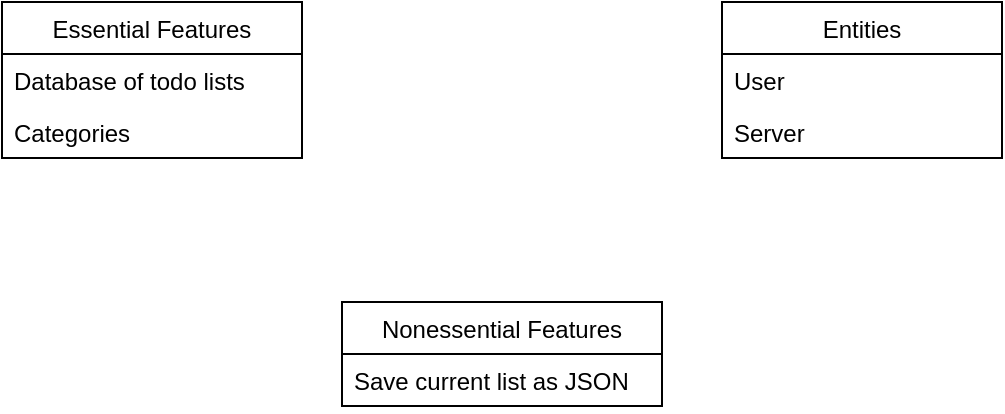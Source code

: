 <mxfile>
    <diagram id="nbbqjYjqqVMIICqMukcB" name="Features">
        <mxGraphModel dx="1748" dy="1157" grid="1" gridSize="10" guides="1" tooltips="1" connect="1" arrows="1" fold="1" page="1" pageScale="1" pageWidth="850" pageHeight="1100" math="0" shadow="0">
            <root>
                <mxCell id="0"/>
                <mxCell id="1" parent="0"/>
                <mxCell id="2" value="Essential Features" style="swimlane;fontStyle=0;childLayout=stackLayout;horizontal=1;startSize=26;horizontalStack=0;resizeParent=1;resizeParentMax=0;resizeLast=0;collapsible=1;marginBottom=0;" parent="1" vertex="1">
                    <mxGeometry x="90" y="100" width="150" height="78" as="geometry"/>
                </mxCell>
                <mxCell id="3" value="Database of todo lists" style="text;strokeColor=none;fillColor=none;align=left;verticalAlign=top;spacingLeft=4;spacingRight=4;overflow=hidden;rotatable=0;points=[[0,0.5],[1,0.5]];portConstraint=eastwest;" parent="2" vertex="1">
                    <mxGeometry y="26" width="150" height="26" as="geometry"/>
                </mxCell>
                <mxCell id="5" value="Categories" style="text;strokeColor=none;fillColor=none;align=left;verticalAlign=top;spacingLeft=4;spacingRight=4;overflow=hidden;rotatable=0;points=[[0,0.5],[1,0.5]];portConstraint=eastwest;" parent="2" vertex="1">
                    <mxGeometry y="52" width="150" height="26" as="geometry"/>
                </mxCell>
                <mxCell id="6" value="Entities" style="swimlane;fontStyle=0;childLayout=stackLayout;horizontal=1;startSize=26;horizontalStack=0;resizeParent=1;resizeParentMax=0;resizeLast=0;collapsible=1;marginBottom=0;" parent="1" vertex="1">
                    <mxGeometry x="450" y="100" width="140" height="78" as="geometry"/>
                </mxCell>
                <mxCell id="7" value="User" style="text;strokeColor=none;fillColor=none;align=left;verticalAlign=top;spacingLeft=4;spacingRight=4;overflow=hidden;rotatable=0;points=[[0,0.5],[1,0.5]];portConstraint=eastwest;" parent="6" vertex="1">
                    <mxGeometry y="26" width="140" height="26" as="geometry"/>
                </mxCell>
                <mxCell id="8" value="Server" style="text;strokeColor=none;fillColor=none;align=left;verticalAlign=top;spacingLeft=4;spacingRight=4;overflow=hidden;rotatable=0;points=[[0,0.5],[1,0.5]];portConstraint=eastwest;" parent="6" vertex="1">
                    <mxGeometry y="52" width="140" height="26" as="geometry"/>
                </mxCell>
                <mxCell id="14" value="Nonessential Features" style="swimlane;fontStyle=0;childLayout=stackLayout;horizontal=1;startSize=26;horizontalStack=0;resizeParent=1;resizeParentMax=0;resizeLast=0;collapsible=1;marginBottom=0;" parent="1" vertex="1">
                    <mxGeometry x="260" y="250" width="160" height="52" as="geometry"/>
                </mxCell>
                <mxCell id="4" value="Save current list as JSON" style="text;strokeColor=none;fillColor=none;align=left;verticalAlign=top;spacingLeft=4;spacingRight=4;overflow=hidden;rotatable=0;points=[[0,0.5],[1,0.5]];portConstraint=eastwest;" parent="14" vertex="1">
                    <mxGeometry y="26" width="160" height="26" as="geometry"/>
                </mxCell>
            </root>
        </mxGraphModel>
    </diagram>
    <diagram id="WpbBY5tPoYnHxHW5R0qc" name="Data Structure">
        <mxGraphModel grid="1" gridSize="10" guides="1" tooltips="1" connect="1" arrows="1" page="1" fold="1" pageScale="1" pageWidth="850" pageHeight="1100" math="0" shadow="0">
            <root>
                <mxCell id="Uqy3nPNcOQ2yUnAyEMJp-0"/>
                <mxCell id="Uqy3nPNcOQ2yUnAyEMJp-1" parent="Uqy3nPNcOQ2yUnAyEMJp-0"/>
                <mxCell id="Uqy3nPNcOQ2yUnAyEMJp-93" value="ToDoItem" style="swimlane;fontStyle=0;childLayout=stackLayout;horizontal=1;startSize=26;horizontalStack=0;resizeParent=1;resizeParentMax=0;resizeLast=0;collapsible=1;marginBottom=0;" parent="Uqy3nPNcOQ2yUnAyEMJp-1" vertex="1">
                    <mxGeometry x="370" y="80" width="80" height="182" as="geometry"/>
                </mxCell>
                <mxCell id="Uqy3nPNcOQ2yUnAyEMJp-94" value="id" style="text;strokeColor=none;fillColor=none;align=left;verticalAlign=top;spacingLeft=4;spacingRight=4;overflow=hidden;rotatable=0;points=[[0,0.5],[1,0.5]];portConstraint=eastwest;" parent="Uqy3nPNcOQ2yUnAyEMJp-93" vertex="1">
                    <mxGeometry y="26" width="80" height="26" as="geometry"/>
                </mxCell>
                <mxCell id="Uqy3nPNcOQ2yUnAyEMJp-95" value="name" style="text;strokeColor=none;fillColor=none;align=left;verticalAlign=top;spacingLeft=4;spacingRight=4;overflow=hidden;rotatable=0;points=[[0,0.5],[1,0.5]];portConstraint=eastwest;" parent="Uqy3nPNcOQ2yUnAyEMJp-93" vertex="1">
                    <mxGeometry y="52" width="80" height="26" as="geometry"/>
                </mxCell>
                <mxCell id="Uqy3nPNcOQ2yUnAyEMJp-96" value="instance_id" style="text;strokeColor=none;fillColor=none;align=left;verticalAlign=top;spacingLeft=4;spacingRight=4;overflow=hidden;rotatable=0;points=[[0,0.5],[1,0.5]];portConstraint=eastwest;" parent="Uqy3nPNcOQ2yUnAyEMJp-93" vertex="1">
                    <mxGeometry y="78" width="80" height="26" as="geometry"/>
                </mxCell>
                <mxCell id="Uqy3nPNcOQ2yUnAyEMJp-99" value="category_id" style="text;strokeColor=none;fillColor=none;align=left;verticalAlign=top;spacingLeft=4;spacingRight=4;overflow=hidden;rotatable=0;points=[[0,0.5],[1,0.5]];portConstraint=eastwest;" parent="Uqy3nPNcOQ2yUnAyEMJp-93" vertex="1">
                    <mxGeometry y="104" width="80" height="26" as="geometry"/>
                </mxCell>
                <mxCell id="Uqy3nPNcOQ2yUnAyEMJp-104" value="list_id" style="text;strokeColor=none;fillColor=none;align=left;verticalAlign=top;spacingLeft=4;spacingRight=4;overflow=hidden;rotatable=0;points=[[0,0.5],[1,0.5]];portConstraint=eastwest;" parent="Uqy3nPNcOQ2yUnAyEMJp-93" vertex="1">
                    <mxGeometry y="130" width="80" height="26" as="geometry"/>
                </mxCell>
                <mxCell id="Uqy3nPNcOQ2yUnAyEMJp-101" value="user_id" style="text;strokeColor=none;fillColor=none;align=left;verticalAlign=top;spacingLeft=4;spacingRight=4;overflow=hidden;rotatable=0;points=[[0,0.5],[1,0.5]];portConstraint=eastwest;" parent="Uqy3nPNcOQ2yUnAyEMJp-93" vertex="1">
                    <mxGeometry y="156" width="80" height="26" as="geometry"/>
                </mxCell>
                <mxCell id="Uqy3nPNcOQ2yUnAyEMJp-105" value="Category" style="swimlane;fontStyle=0;childLayout=stackLayout;horizontal=1;startSize=26;horizontalStack=0;resizeParent=1;resizeParentMax=0;resizeLast=0;collapsible=1;marginBottom=0;" parent="Uqy3nPNcOQ2yUnAyEMJp-1" vertex="1">
                    <mxGeometry x="90" y="90" width="60" height="130" as="geometry"/>
                </mxCell>
                <mxCell id="Uqy3nPNcOQ2yUnAyEMJp-106" value="id" style="text;strokeColor=none;fillColor=none;align=left;verticalAlign=top;spacingLeft=4;spacingRight=4;overflow=hidden;rotatable=0;points=[[0,0.5],[1,0.5]];portConstraint=eastwest;" parent="Uqy3nPNcOQ2yUnAyEMJp-105" vertex="1">
                    <mxGeometry y="26" width="60" height="26" as="geometry"/>
                </mxCell>
                <mxCell id="Uqy3nPNcOQ2yUnAyEMJp-107" value="name" style="text;strokeColor=none;fillColor=none;align=left;verticalAlign=top;spacingLeft=4;spacingRight=4;overflow=hidden;rotatable=0;points=[[0,0.5],[1,0.5]];portConstraint=eastwest;" parent="Uqy3nPNcOQ2yUnAyEMJp-105" vertex="1">
                    <mxGeometry y="52" width="60" height="26" as="geometry"/>
                </mxCell>
                <mxCell id="Uqy3nPNcOQ2yUnAyEMJp-108" value="list_id" style="text;strokeColor=none;fillColor=none;align=left;verticalAlign=top;spacingLeft=4;spacingRight=4;overflow=hidden;rotatable=0;points=[[0,0.5],[1,0.5]];portConstraint=eastwest;" parent="Uqy3nPNcOQ2yUnAyEMJp-105" vertex="1">
                    <mxGeometry y="78" width="60" height="26" as="geometry"/>
                </mxCell>
                <mxCell id="Uqy3nPNcOQ2yUnAyEMJp-109" value="user_id" style="text;strokeColor=none;fillColor=none;align=left;verticalAlign=top;spacingLeft=4;spacingRight=4;overflow=hidden;rotatable=0;points=[[0,0.5],[1,0.5]];portConstraint=eastwest;" parent="Uqy3nPNcOQ2yUnAyEMJp-105" vertex="1">
                    <mxGeometry y="104" width="60" height="26" as="geometry"/>
                </mxCell>
                <mxCell id="Uqy3nPNcOQ2yUnAyEMJp-110" value="List" style="swimlane;fontStyle=0;childLayout=stackLayout;horizontal=1;startSize=26;horizontalStack=0;resizeParent=1;resizeParentMax=0;resizeLast=0;collapsible=1;marginBottom=0;" parent="Uqy3nPNcOQ2yUnAyEMJp-1" vertex="1">
                    <mxGeometry x="90" y="230" width="60" height="104" as="geometry"/>
                </mxCell>
                <mxCell id="Uqy3nPNcOQ2yUnAyEMJp-111" value="id" style="text;strokeColor=none;fillColor=none;align=left;verticalAlign=top;spacingLeft=4;spacingRight=4;overflow=hidden;rotatable=0;points=[[0,0.5],[1,0.5]];portConstraint=eastwest;" parent="Uqy3nPNcOQ2yUnAyEMJp-110" vertex="1">
                    <mxGeometry y="26" width="60" height="26" as="geometry"/>
                </mxCell>
                <mxCell id="Uqy3nPNcOQ2yUnAyEMJp-112" value="name" style="text;strokeColor=none;fillColor=none;align=left;verticalAlign=top;spacingLeft=4;spacingRight=4;overflow=hidden;rotatable=0;points=[[0,0.5],[1,0.5]];portConstraint=eastwest;" parent="Uqy3nPNcOQ2yUnAyEMJp-110" vertex="1">
                    <mxGeometry y="52" width="60" height="26" as="geometry"/>
                </mxCell>
                <mxCell id="Uqy3nPNcOQ2yUnAyEMJp-113" value="user_id" style="text;strokeColor=none;fillColor=none;align=left;verticalAlign=top;spacingLeft=4;spacingRight=4;overflow=hidden;rotatable=0;points=[[0,0.5],[1,0.5]];portConstraint=eastwest;" parent="Uqy3nPNcOQ2yUnAyEMJp-110" vertex="1">
                    <mxGeometry y="78" width="60" height="26" as="geometry"/>
                </mxCell>
                <mxCell id="Uqy3nPNcOQ2yUnAyEMJp-114" value="Instance" style="swimlane;fontStyle=0;childLayout=stackLayout;horizontal=1;startSize=26;horizontalStack=0;resizeParent=1;resizeParentMax=0;resizeLast=0;collapsible=1;marginBottom=0;" parent="Uqy3nPNcOQ2yUnAyEMJp-1" vertex="1">
                    <mxGeometry x="610" y="80" width="60" height="104" as="geometry"/>
                </mxCell>
                <mxCell id="Uqy3nPNcOQ2yUnAyEMJp-115" value="id" style="text;strokeColor=none;fillColor=none;align=left;verticalAlign=top;spacingLeft=4;spacingRight=4;overflow=hidden;rotatable=0;points=[[0,0.5],[1,0.5]];portConstraint=eastwest;" parent="Uqy3nPNcOQ2yUnAyEMJp-114" vertex="1">
                    <mxGeometry y="26" width="60" height="26" as="geometry"/>
                </mxCell>
                <mxCell id="Uqy3nPNcOQ2yUnAyEMJp-116" value="list_id" style="text;strokeColor=none;fillColor=none;align=left;verticalAlign=top;spacingLeft=4;spacingRight=4;overflow=hidden;rotatable=0;points=[[0,0.5],[1,0.5]];portConstraint=eastwest;" parent="Uqy3nPNcOQ2yUnAyEMJp-114" vertex="1">
                    <mxGeometry y="52" width="60" height="26" as="geometry"/>
                </mxCell>
                <mxCell id="Uqy3nPNcOQ2yUnAyEMJp-117" value="user_id" style="text;strokeColor=none;fillColor=none;align=left;verticalAlign=top;spacingLeft=4;spacingRight=4;overflow=hidden;rotatable=0;points=[[0,0.5],[1,0.5]];portConstraint=eastwest;" parent="Uqy3nPNcOQ2yUnAyEMJp-114" vertex="1">
                    <mxGeometry y="78" width="60" height="26" as="geometry"/>
                </mxCell>
                <mxCell id="Uqy3nPNcOQ2yUnAyEMJp-118" value="ToDoInstance" style="swimlane;fontStyle=0;childLayout=stackLayout;horizontal=1;startSize=26;horizontalStack=0;resizeParent=1;resizeParentMax=0;resizeLast=0;collapsible=1;marginBottom=0;" parent="Uqy3nPNcOQ2yUnAyEMJp-1" vertex="1">
                    <mxGeometry x="600" y="200" width="90" height="130" as="geometry"/>
                </mxCell>
                <mxCell id="Uqy3nPNcOQ2yUnAyEMJp-119" value="id" style="text;strokeColor=none;fillColor=none;align=left;verticalAlign=top;spacingLeft=4;spacingRight=4;overflow=hidden;rotatable=0;points=[[0,0.5],[1,0.5]];portConstraint=eastwest;" parent="Uqy3nPNcOQ2yUnAyEMJp-118" vertex="1">
                    <mxGeometry y="26" width="90" height="26" as="geometry"/>
                </mxCell>
                <mxCell id="Uqy3nPNcOQ2yUnAyEMJp-120" value="item_id" style="text;strokeColor=none;fillColor=none;align=left;verticalAlign=top;spacingLeft=4;spacingRight=4;overflow=hidden;rotatable=0;points=[[0,0.5],[1,0.5]];portConstraint=eastwest;" parent="Uqy3nPNcOQ2yUnAyEMJp-118" vertex="1">
                    <mxGeometry y="52" width="90" height="26" as="geometry"/>
                </mxCell>
                <mxCell id="Uqy3nPNcOQ2yUnAyEMJp-140" value="instance_id" style="text;strokeColor=none;fillColor=none;align=left;verticalAlign=top;spacingLeft=4;spacingRight=4;overflow=hidden;rotatable=0;points=[[0,0.5],[1,0.5]];portConstraint=eastwest;" parent="Uqy3nPNcOQ2yUnAyEMJp-118" vertex="1">
                    <mxGeometry y="78" width="90" height="26" as="geometry"/>
                </mxCell>
                <mxCell id="Uqy3nPNcOQ2yUnAyEMJp-121" value="completed" style="text;strokeColor=none;fillColor=none;align=left;verticalAlign=top;spacingLeft=4;spacingRight=4;overflow=hidden;rotatable=0;points=[[0,0.5],[1,0.5]];portConstraint=eastwest;" parent="Uqy3nPNcOQ2yUnAyEMJp-118" vertex="1">
                    <mxGeometry y="104" width="90" height="26" as="geometry"/>
                </mxCell>
                <mxCell id="Uqy3nPNcOQ2yUnAyEMJp-122" value="User" style="swimlane;fontStyle=0;childLayout=stackLayout;horizontal=1;startSize=26;horizontalStack=0;resizeParent=1;resizeParentMax=0;resizeLast=0;collapsible=1;marginBottom=0;" parent="Uqy3nPNcOQ2yUnAyEMJp-1" vertex="1">
                    <mxGeometry x="365" y="320" width="70" height="130" as="geometry"/>
                </mxCell>
                <mxCell id="Uqy3nPNcOQ2yUnAyEMJp-123" value="id" style="text;strokeColor=none;fillColor=none;align=left;verticalAlign=top;spacingLeft=4;spacingRight=4;overflow=hidden;rotatable=0;points=[[0,0.5],[1,0.5]];portConstraint=eastwest;" parent="Uqy3nPNcOQ2yUnAyEMJp-122" vertex="1">
                    <mxGeometry y="26" width="70" height="26" as="geometry"/>
                </mxCell>
                <mxCell id="Uqy3nPNcOQ2yUnAyEMJp-124" value="username" style="text;strokeColor=none;fillColor=none;align=left;verticalAlign=top;spacingLeft=4;spacingRight=4;overflow=hidden;rotatable=0;points=[[0,0.5],[1,0.5]];portConstraint=eastwest;" parent="Uqy3nPNcOQ2yUnAyEMJp-122" vertex="1">
                    <mxGeometry y="52" width="70" height="26" as="geometry"/>
                </mxCell>
                <mxCell id="Uqy3nPNcOQ2yUnAyEMJp-125" value="password" style="text;strokeColor=none;fillColor=none;align=left;verticalAlign=top;spacingLeft=4;spacingRight=4;overflow=hidden;rotatable=0;points=[[0,0.5],[1,0.5]];portConstraint=eastwest;" parent="Uqy3nPNcOQ2yUnAyEMJp-122" vertex="1">
                    <mxGeometry y="78" width="70" height="26" as="geometry"/>
                </mxCell>
                <mxCell id="Uqy3nPNcOQ2yUnAyEMJp-126" value="email" style="text;strokeColor=none;fillColor=none;align=left;verticalAlign=top;spacingLeft=4;spacingRight=4;overflow=hidden;rotatable=0;points=[[0,0.5],[1,0.5]];portConstraint=eastwest;" parent="Uqy3nPNcOQ2yUnAyEMJp-122" vertex="1">
                    <mxGeometry y="104" width="70" height="26" as="geometry"/>
                </mxCell>
                <mxCell id="Uqy3nPNcOQ2yUnAyEMJp-128" style="edgeStyle=none;html=1;exitX=1;exitY=0.5;exitDx=0;exitDy=0;entryX=0;entryY=0.5;entryDx=0;entryDy=0;" parent="Uqy3nPNcOQ2yUnAyEMJp-1" source="Uqy3nPNcOQ2yUnAyEMJp-109" target="Uqy3nPNcOQ2yUnAyEMJp-123" edge="1">
                    <mxGeometry relative="1" as="geometry"/>
                </mxCell>
                <mxCell id="Uqy3nPNcOQ2yUnAyEMJp-129" style="edgeStyle=none;html=1;exitX=1;exitY=0.5;exitDx=0;exitDy=0;entryX=0;entryY=0.5;entryDx=0;entryDy=0;" parent="Uqy3nPNcOQ2yUnAyEMJp-1" source="Uqy3nPNcOQ2yUnAyEMJp-113" target="Uqy3nPNcOQ2yUnAyEMJp-123" edge="1">
                    <mxGeometry relative="1" as="geometry">
                        <mxPoint x="330" y="400" as="targetPoint"/>
                    </mxGeometry>
                </mxCell>
                <mxCell id="Uqy3nPNcOQ2yUnAyEMJp-130" style="edgeStyle=none;html=1;exitX=0;exitY=0.5;exitDx=0;exitDy=0;entryX=1;entryY=0.5;entryDx=0;entryDy=0;" parent="Uqy3nPNcOQ2yUnAyEMJp-1" source="Uqy3nPNcOQ2yUnAyEMJp-117" target="Uqy3nPNcOQ2yUnAyEMJp-123" edge="1">
                    <mxGeometry relative="1" as="geometry"/>
                </mxCell>
                <mxCell id="Uqy3nPNcOQ2yUnAyEMJp-131" style="edgeStyle=none;html=1;exitX=0;exitY=0.5;exitDx=0;exitDy=0;entryX=0;entryY=0.5;entryDx=0;entryDy=0;" parent="Uqy3nPNcOQ2yUnAyEMJp-1" source="Uqy3nPNcOQ2yUnAyEMJp-108" target="Uqy3nPNcOQ2yUnAyEMJp-111" edge="1">
                    <mxGeometry relative="1" as="geometry">
                        <Array as="points">
                            <mxPoint x="40" y="180"/>
                            <mxPoint x="40" y="269"/>
                        </Array>
                    </mxGeometry>
                </mxCell>
                <mxCell id="Uqy3nPNcOQ2yUnAyEMJp-133" style="edgeStyle=none;html=1;entryX=1;entryY=0.5;entryDx=0;entryDy=0;exitX=0;exitY=0.5;exitDx=0;exitDy=0;" parent="Uqy3nPNcOQ2yUnAyEMJp-1" source="Uqy3nPNcOQ2yUnAyEMJp-116" target="Uqy3nPNcOQ2yUnAyEMJp-111" edge="1">
                    <mxGeometry relative="1" as="geometry">
                        <Array as="points">
                            <mxPoint x="530" y="170"/>
                            <mxPoint x="480" y="280"/>
                            <mxPoint x="320" y="280"/>
                            <mxPoint x="320" y="269"/>
                        </Array>
                    </mxGeometry>
                </mxCell>
                <mxCell id="Uqy3nPNcOQ2yUnAyEMJp-135" style="edgeStyle=none;html=1;exitX=0;exitY=0.5;exitDx=0;exitDy=0;entryX=1;entryY=0.5;entryDx=0;entryDy=0;" parent="Uqy3nPNcOQ2yUnAyEMJp-1" source="Uqy3nPNcOQ2yUnAyEMJp-120" target="Uqy3nPNcOQ2yUnAyEMJp-94" edge="1">
                    <mxGeometry relative="1" as="geometry"/>
                </mxCell>
                <mxCell id="Uqy3nPNcOQ2yUnAyEMJp-136" style="edgeStyle=none;html=1;exitX=0;exitY=0.5;exitDx=0;exitDy=0;entryX=0;entryY=0.5;entryDx=0;entryDy=0;" parent="Uqy3nPNcOQ2yUnAyEMJp-1" source="Uqy3nPNcOQ2yUnAyEMJp-101" target="Uqy3nPNcOQ2yUnAyEMJp-123" edge="1">
                    <mxGeometry relative="1" as="geometry">
                        <Array as="points">
                            <mxPoint x="310" y="249"/>
                            <mxPoint x="310" y="359"/>
                        </Array>
                    </mxGeometry>
                </mxCell>
                <mxCell id="Uqy3nPNcOQ2yUnAyEMJp-137" style="edgeStyle=none;html=1;exitX=1;exitY=0.5;exitDx=0;exitDy=0;entryX=0;entryY=0.5;entryDx=0;entryDy=0;" parent="Uqy3nPNcOQ2yUnAyEMJp-1" source="Uqy3nPNcOQ2yUnAyEMJp-96" target="Uqy3nPNcOQ2yUnAyEMJp-115" edge="1">
                    <mxGeometry relative="1" as="geometry"/>
                </mxCell>
                <mxCell id="Uqy3nPNcOQ2yUnAyEMJp-138" style="edgeStyle=none;html=1;exitX=0;exitY=0.5;exitDx=0;exitDy=0;" parent="Uqy3nPNcOQ2yUnAyEMJp-1" source="Uqy3nPNcOQ2yUnAyEMJp-99" edge="1">
                    <mxGeometry relative="1" as="geometry">
                        <mxPoint x="150" y="130" as="targetPoint"/>
                    </mxGeometry>
                </mxCell>
                <mxCell id="Uqy3nPNcOQ2yUnAyEMJp-139" style="edgeStyle=none;html=1;exitX=0;exitY=0.5;exitDx=0;exitDy=0;entryX=1;entryY=0.5;entryDx=0;entryDy=0;" parent="Uqy3nPNcOQ2yUnAyEMJp-1" source="Uqy3nPNcOQ2yUnAyEMJp-104" target="Uqy3nPNcOQ2yUnAyEMJp-111" edge="1">
                    <mxGeometry relative="1" as="geometry"/>
                </mxCell>
                <mxCell id="Uqy3nPNcOQ2yUnAyEMJp-141" style="edgeStyle=none;html=1;exitX=1;exitY=0.5;exitDx=0;exitDy=0;entryX=1;entryY=0.5;entryDx=0;entryDy=0;" parent="Uqy3nPNcOQ2yUnAyEMJp-1" source="Uqy3nPNcOQ2yUnAyEMJp-140" target="Uqy3nPNcOQ2yUnAyEMJp-115" edge="1">
                    <mxGeometry relative="1" as="geometry">
                        <Array as="points">
                            <mxPoint x="730" y="291"/>
                            <mxPoint x="730" y="119"/>
                        </Array>
                    </mxGeometry>
                </mxCell>
            </root>
        </mxGraphModel>
    </diagram>
    <diagram id="gPlf3rLUbqWzzy_stUxQ" name="Flow">
        <mxGraphModel dx="1748" dy="1157" grid="1" gridSize="10" guides="1" tooltips="1" connect="1" arrows="1" fold="1" page="1" pageScale="1" pageWidth="850" pageHeight="1100" math="0" shadow="0">
            <root>
                <mxCell id="ZQZdnVXWnGUUSheUY6LN-0"/>
                <mxCell id="ZQZdnVXWnGUUSheUY6LN-1" parent="ZQZdnVXWnGUUSheUY6LN-0"/>
                <mxCell id="KX8jHL29_EcJp4Djm8Ik-0" value="Home Page" style="ellipse" vertex="1" parent="ZQZdnVXWnGUUSheUY6LN-1">
                    <mxGeometry x="830.378" y="70" width="80" height="30" as="geometry"/>
                </mxCell>
                <mxCell id="KX8jHL29_EcJp4Djm8Ik-1" value="Login" style="rounded=1;" vertex="1" parent="ZQZdnVXWnGUUSheUY6LN-1">
                    <mxGeometry x="769.158" y="150" width="80" height="30" as="geometry"/>
                </mxCell>
                <mxCell id="KX8jHL29_EcJp4Djm8Ik-2" value="" style="edgeStyle=elbowEdgeStyle;elbow=vertical;" edge="1" source="KX8jHL29_EcJp4Djm8Ik-0" target="KX8jHL29_EcJp4Djm8Ik-1" parent="ZQZdnVXWnGUUSheUY6LN-1">
                    <mxGeometry relative="1" as="geometry"/>
                </mxCell>
                <mxCell id="KX8jHL29_EcJp4Djm8Ik-3" style="edgeStyle=elbowEdgeStyle;elbow=vertical;entryX=0.694;entryY=-0.033;entryDx=0;entryDy=0;entryPerimeter=0;" edge="1" source="KX8jHL29_EcJp4Djm8Ik-4" target="KX8jHL29_EcJp4Djm8Ik-6" parent="ZQZdnVXWnGUUSheUY6LN-1">
                    <mxGeometry relative="1" as="geometry"/>
                </mxCell>
                <mxCell id="KX8jHL29_EcJp4Djm8Ik-4" value="Register" style="rounded=1;direction=west;" vertex="1" parent="ZQZdnVXWnGUUSheUY6LN-1">
                    <mxGeometry x="909.158" y="150" width="62.44" height="30" as="geometry"/>
                </mxCell>
                <mxCell id="KX8jHL29_EcJp4Djm8Ik-5" value="" style="edgeStyle=elbowEdgeStyle;elbow=vertical;" edge="1" source="KX8jHL29_EcJp4Djm8Ik-0" target="KX8jHL29_EcJp4Djm8Ik-4" parent="ZQZdnVXWnGUUSheUY6LN-1">
                    <mxGeometry relative="1" as="geometry"/>
                </mxCell>
                <mxCell id="KX8jHL29_EcJp4Djm8Ik-6" value="List and Instance View" style="rounded=1;" vertex="1" parent="ZQZdnVXWnGUUSheUY6LN-1">
                    <mxGeometry x="744.158" y="230" width="130" height="30" as="geometry"/>
                </mxCell>
                <mxCell id="KX8jHL29_EcJp4Djm8Ik-7" value="" style="edgeStyle=elbowEdgeStyle;elbow=vertical;entryX=0.377;entryY=-0.011;entryDx=0;entryDy=0;entryPerimeter=0;" edge="1" source="KX8jHL29_EcJp4Djm8Ik-1" target="KX8jHL29_EcJp4Djm8Ik-6" parent="ZQZdnVXWnGUUSheUY6LN-1">
                    <mxGeometry relative="1" as="geometry"/>
                </mxCell>
                <mxCell id="KX8jHL29_EcJp4Djm8Ik-8" value="User Settings" style="rounded=1;" vertex="1" parent="ZQZdnVXWnGUUSheUY6LN-1">
                    <mxGeometry x="350.716" y="310" width="80" height="30" as="geometry"/>
                </mxCell>
                <mxCell id="KX8jHL29_EcJp4Djm8Ik-9" value="" style="edgeStyle=elbowEdgeStyle;elbow=vertical;" edge="1" source="KX8jHL29_EcJp4Djm8Ik-6" target="KX8jHL29_EcJp4Djm8Ik-8" parent="ZQZdnVXWnGUUSheUY6LN-1">
                    <mxGeometry relative="1" as="geometry"/>
                </mxCell>
                <mxCell id="KX8jHL29_EcJp4Djm8Ik-10" value="Change Password" style="rounded=1;" vertex="1" parent="ZQZdnVXWnGUUSheUY6LN-1">
                    <mxGeometry x="269.831" y="390" width="107.85" height="30" as="geometry"/>
                </mxCell>
                <mxCell id="KX8jHL29_EcJp4Djm8Ik-11" value="" style="edgeStyle=elbowEdgeStyle;elbow=vertical;" edge="1" source="KX8jHL29_EcJp4Djm8Ik-8" target="KX8jHL29_EcJp4Djm8Ik-10" parent="ZQZdnVXWnGUUSheUY6LN-1">
                    <mxGeometry relative="1" as="geometry"/>
                </mxCell>
                <mxCell id="KX8jHL29_EcJp4Djm8Ik-12" value="Delete Account" style="rounded=1;" vertex="1" parent="ZQZdnVXWnGUUSheUY6LN-1">
                    <mxGeometry x="417.681" y="390" width="93.92" height="30" as="geometry"/>
                </mxCell>
                <mxCell id="KX8jHL29_EcJp4Djm8Ik-13" value="" style="edgeStyle=elbowEdgeStyle;elbow=vertical;" edge="1" source="KX8jHL29_EcJp4Djm8Ik-8" target="KX8jHL29_EcJp4Djm8Ik-12" parent="ZQZdnVXWnGUUSheUY6LN-1">
                    <mxGeometry relative="1" as="geometry"/>
                </mxCell>
                <mxCell id="KX8jHL29_EcJp4Djm8Ik-14" value="List" style="rounded=1;" vertex="1" parent="ZQZdnVXWnGUUSheUY6LN-1">
                    <mxGeometry x="827.601" y="310" width="80" height="30" as="geometry"/>
                </mxCell>
                <mxCell id="KX8jHL29_EcJp4Djm8Ik-15" value="" style="edgeStyle=elbowEdgeStyle;elbow=vertical;" edge="1" source="KX8jHL29_EcJp4Djm8Ik-6" target="KX8jHL29_EcJp4Djm8Ik-14" parent="ZQZdnVXWnGUUSheUY6LN-1">
                    <mxGeometry relative="1" as="geometry"/>
                </mxCell>
                <mxCell id="KX8jHL29_EcJp4Djm8Ik-16" value="New/Edit List" style="rounded=1;" vertex="1" parent="ZQZdnVXWnGUUSheUY6LN-1">
                    <mxGeometry x="827.601" y="400" width="80" height="30" as="geometry"/>
                </mxCell>
                <mxCell id="KX8jHL29_EcJp4Djm8Ik-17" value="" style="edgeStyle=elbowEdgeStyle;elbow=vertical;" edge="1" source="KX8jHL29_EcJp4Djm8Ik-14" target="KX8jHL29_EcJp4Djm8Ik-16" parent="ZQZdnVXWnGUUSheUY6LN-1">
                    <mxGeometry relative="1" as="geometry"/>
                </mxCell>
                <mxCell id="KX8jHL29_EcJp4Djm8Ik-18" value="New/Edit Item" style="rounded=1;" vertex="1" parent="ZQZdnVXWnGUUSheUY6LN-1">
                    <mxGeometry x="707.601" y="480" width="80" height="30" as="geometry"/>
                </mxCell>
                <mxCell id="KX8jHL29_EcJp4Djm8Ik-19" value="" style="edgeStyle=elbowEdgeStyle;elbow=vertical;" edge="1" source="KX8jHL29_EcJp4Djm8Ik-16" target="KX8jHL29_EcJp4Djm8Ik-18" parent="ZQZdnVXWnGUUSheUY6LN-1">
                    <mxGeometry relative="1" as="geometry"/>
                </mxCell>
                <mxCell id="KX8jHL29_EcJp4Djm8Ik-24" value="New/Edit&#10;Category" style="rounded=1;" vertex="1" parent="ZQZdnVXWnGUUSheUY6LN-1">
                    <mxGeometry x="827.601" y="480" width="80" height="30" as="geometry"/>
                </mxCell>
                <mxCell id="KX8jHL29_EcJp4Djm8Ik-25" value="" style="edgeStyle=elbowEdgeStyle;elbow=vertical;" edge="1" source="KX8jHL29_EcJp4Djm8Ik-16" target="KX8jHL29_EcJp4Djm8Ik-24" parent="ZQZdnVXWnGUUSheUY6LN-1">
                    <mxGeometry relative="1" as="geometry"/>
                </mxCell>
                <mxCell id="KX8jHL29_EcJp4Djm8Ik-28" value="Delete/Cancel" style="rounded=1;" vertex="1" parent="ZQZdnVXWnGUUSheUY6LN-1">
                    <mxGeometry x="947.601" y="480" width="80" height="30" as="geometry"/>
                </mxCell>
                <mxCell id="KX8jHL29_EcJp4Djm8Ik-29" value="" style="edgeStyle=elbowEdgeStyle;elbow=vertical;" edge="1" source="KX8jHL29_EcJp4Djm8Ik-16" target="KX8jHL29_EcJp4Djm8Ik-28" parent="ZQZdnVXWnGUUSheUY6LN-1">
                    <mxGeometry relative="1" as="geometry"/>
                </mxCell>
                <mxCell id="KX8jHL29_EcJp4Djm8Ik-32" value="Instance" style="rounded=1;" vertex="1" parent="ZQZdnVXWnGUUSheUY6LN-1">
                    <mxGeometry x="1187.601" y="310" width="80" height="30" as="geometry"/>
                </mxCell>
                <mxCell id="KX8jHL29_EcJp4Djm8Ik-33" value="" style="edgeStyle=elbowEdgeStyle;elbow=vertical;" edge="1" source="KX8jHL29_EcJp4Djm8Ik-6" target="KX8jHL29_EcJp4Djm8Ik-32" parent="ZQZdnVXWnGUUSheUY6LN-1">
                    <mxGeometry relative="1" as="geometry"/>
                </mxCell>
                <mxCell id="KX8jHL29_EcJp4Djm8Ik-34" value="New Instance" style="rounded=1;" vertex="1" parent="ZQZdnVXWnGUUSheUY6LN-1">
                    <mxGeometry x="1127.601" y="390" width="80" height="30" as="geometry"/>
                </mxCell>
                <mxCell id="KX8jHL29_EcJp4Djm8Ik-35" value="" style="edgeStyle=elbowEdgeStyle;elbow=vertical;" edge="1" source="KX8jHL29_EcJp4Djm8Ik-32" target="KX8jHL29_EcJp4Djm8Ik-34" parent="ZQZdnVXWnGUUSheUY6LN-1">
                    <mxGeometry relative="1" as="geometry"/>
                </mxCell>
                <mxCell id="KX8jHL29_EcJp4Djm8Ik-36" value="Edit Instance" style="rounded=1;" vertex="1" parent="ZQZdnVXWnGUUSheUY6LN-1">
                    <mxGeometry x="1247.601" y="390" width="80" height="30" as="geometry"/>
                </mxCell>
                <mxCell id="KX8jHL29_EcJp4Djm8Ik-37" value="" style="edgeStyle=elbowEdgeStyle;elbow=vertical;" edge="1" source="KX8jHL29_EcJp4Djm8Ik-32" target="KX8jHL29_EcJp4Djm8Ik-36" parent="ZQZdnVXWnGUUSheUY6LN-1">
                    <mxGeometry relative="1" as="geometry"/>
                </mxCell>
            </root>
        </mxGraphModel>
    </diagram>
</mxfile>